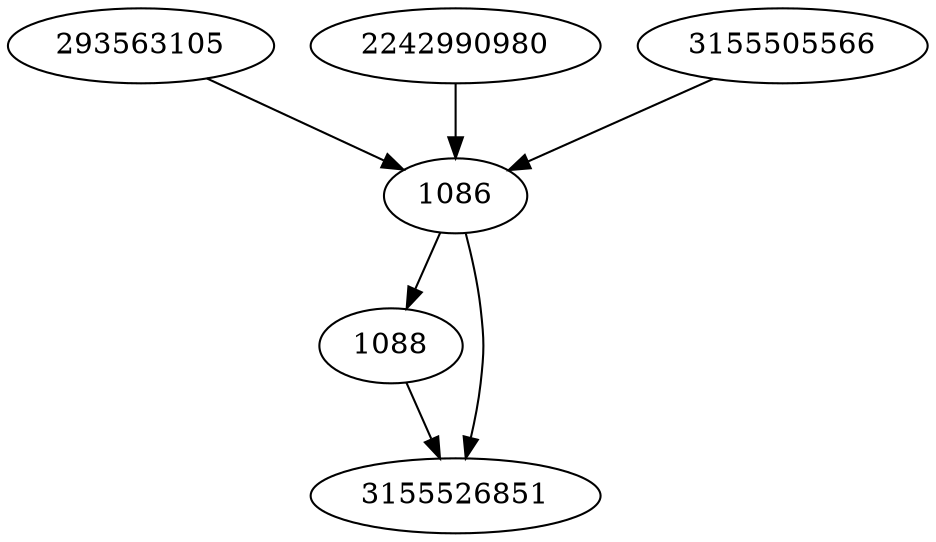 strict digraph  {
1088;
293563105;
3155526851;
2242990980;
1086;
3155505566;
1088 -> 3155526851;
293563105 -> 1086;
2242990980 -> 1086;
1086 -> 1088;
1086 -> 3155526851;
3155505566 -> 1086;
}

